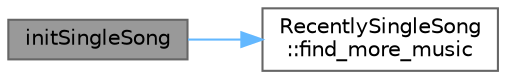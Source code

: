 digraph "initSingleSong"
{
 // LATEX_PDF_SIZE
  bgcolor="transparent";
  edge [fontname=Helvetica,fontsize=10,labelfontname=Helvetica,labelfontsize=10];
  node [fontname=Helvetica,fontsize=10,shape=box,height=0.2,width=0.4];
  rankdir="LR";
  Node1 [id="Node000001",label="initSingleSong",height=0.2,width=0.4,color="gray40", fillcolor="grey60", style="filled", fontcolor="black",tooltip="初始化单曲界面"];
  Node1 -> Node2 [id="edge1_Node000001_Node000002",color="steelblue1",style="solid",tooltip=" "];
  Node2 [id="Node000002",label="RecentlySingleSong\l::find_more_music",height=0.2,width=0.4,color="grey40", fillcolor="white", style="filled",URL="$class_recently_single_song.html#aa23356daca3ed71116d6ae55df2991f4",tooltip="搜索更多音乐的信号"];
}
